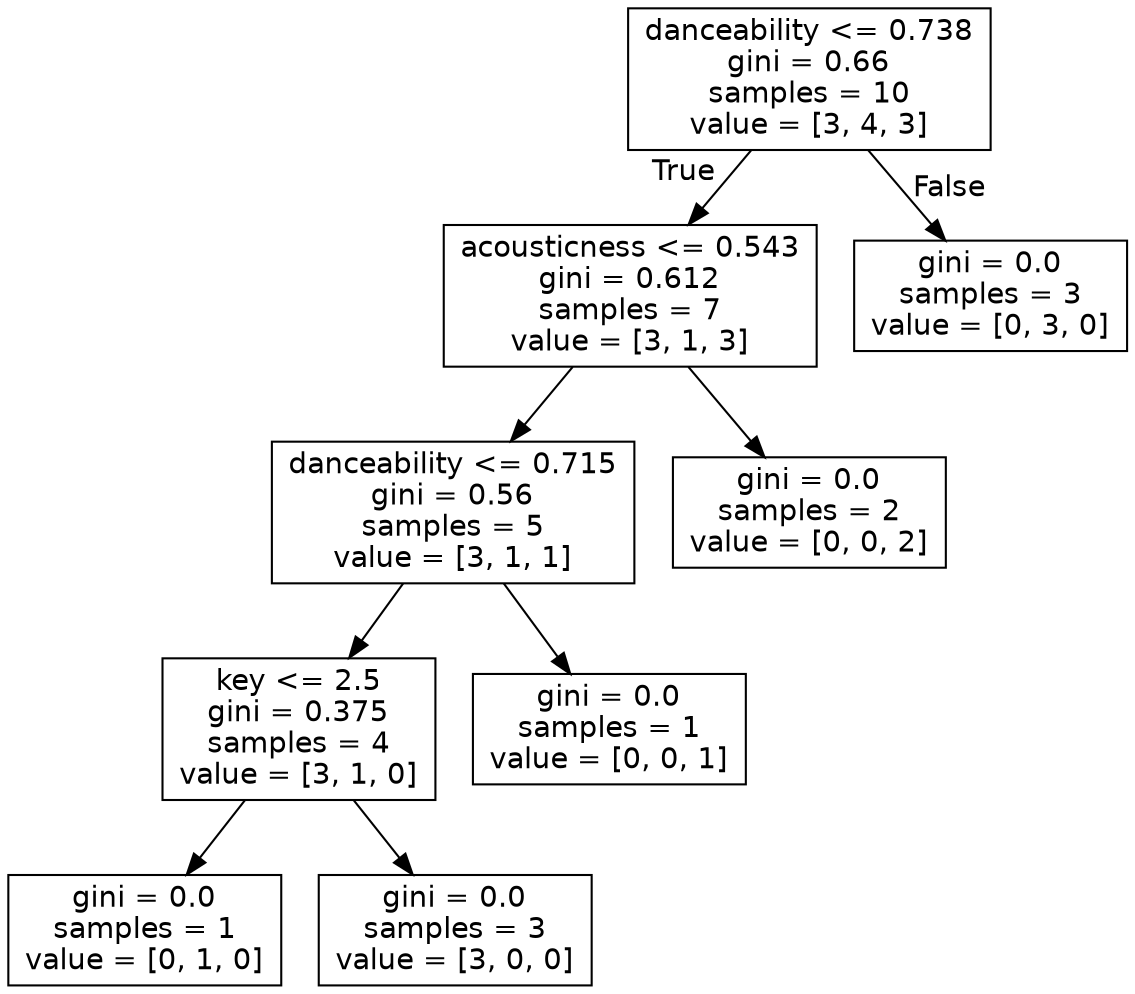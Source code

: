 digraph Tree {
node [shape=box, fontname="helvetica"] ;
edge [fontname="helvetica"] ;
0 [label="danceability <= 0.738\ngini = 0.66\nsamples = 10\nvalue = [3, 4, 3]"] ;
1 [label="acousticness <= 0.543\ngini = 0.612\nsamples = 7\nvalue = [3, 1, 3]"] ;
0 -> 1 [labeldistance=2.5, labelangle=45, headlabel="True"] ;
2 [label="danceability <= 0.715\ngini = 0.56\nsamples = 5\nvalue = [3, 1, 1]"] ;
1 -> 2 ;
3 [label="key <= 2.5\ngini = 0.375\nsamples = 4\nvalue = [3, 1, 0]"] ;
2 -> 3 ;
4 [label="gini = 0.0\nsamples = 1\nvalue = [0, 1, 0]"] ;
3 -> 4 ;
5 [label="gini = 0.0\nsamples = 3\nvalue = [3, 0, 0]"] ;
3 -> 5 ;
6 [label="gini = 0.0\nsamples = 1\nvalue = [0, 0, 1]"] ;
2 -> 6 ;
7 [label="gini = 0.0\nsamples = 2\nvalue = [0, 0, 2]"] ;
1 -> 7 ;
8 [label="gini = 0.0\nsamples = 3\nvalue = [0, 3, 0]"] ;
0 -> 8 [labeldistance=2.5, labelangle=-45, headlabel="False"] ;
}